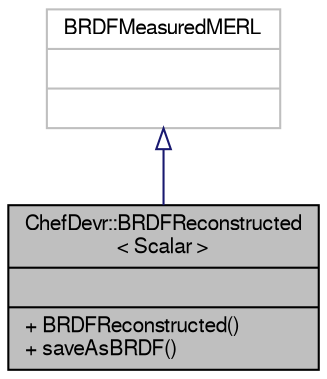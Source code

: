 digraph "ChefDevr::BRDFReconstructed&lt; Scalar &gt;"
{
 // LATEX_PDF_SIZE
  edge [fontname="FreeSans",fontsize="10",labelfontname="FreeSans",labelfontsize="10"];
  node [fontname="FreeSans",fontsize="10",shape=record];
  Node2 [label="{ChefDevr::BRDFReconstructed\l\< Scalar \>\n||+ BRDFReconstructed()\l+ saveAsBRDF()\l}",height=0.2,width=0.4,color="black", fillcolor="grey75", style="filled", fontcolor="black",tooltip="A reconstructed BRDF, in the original space Manipulable with BRDF Explorer."];
  Node3 -> Node2 [dir="back",color="midnightblue",fontsize="10",style="solid",arrowtail="onormal",fontname="FreeSans"];
  Node3 [label="{BRDFMeasuredMERL\n||}",height=0.2,width=0.4,color="grey75", fillcolor="white", style="filled",tooltip=" "];
}
